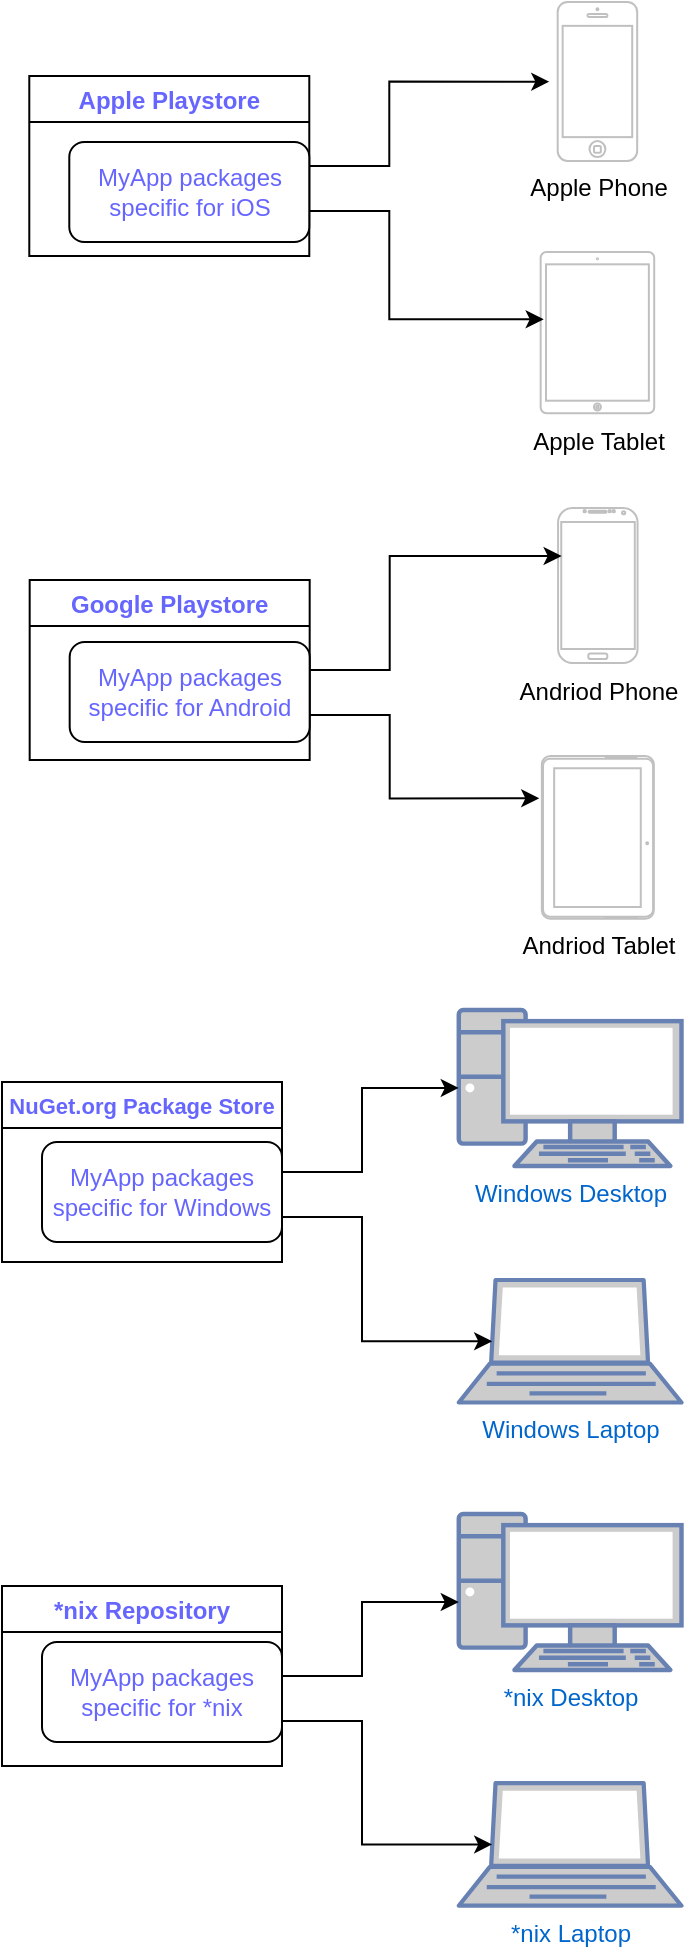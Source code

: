 <mxfile version="14.9.1" type="device"><diagram id="teJmAPoB3aXM04Av6eQQ" name="Page-1"><mxGraphModel dx="415" dy="252" grid="1" gridSize="10" guides="1" tooltips="1" connect="1" arrows="1" fold="1" page="1" pageScale="1" pageWidth="850" pageHeight="1100" math="0" shadow="0"><root><mxCell id="0"/><mxCell id="1" parent="0"/><mxCell id="I_i6SADSa7x2l3UD9XFl-42" style="edgeStyle=orthogonalEdgeStyle;rounded=0;orthogonalLoop=1;jettySize=auto;html=1;exitX=1;exitY=0.5;exitDx=0;exitDy=0;entryX=0.045;entryY=0.31;entryDx=0;entryDy=0;entryPerimeter=0;fontColor=#6666FF;" edge="1" parent="1"><mxGeometry relative="1" as="geometry"><Array as="points"><mxPoint x="500" y="697"/><mxPoint x="500" y="640"/></Array></mxGeometry></mxCell><mxCell id="I_i6SADSa7x2l3UD9XFl-52" value="" style="group" vertex="1" connectable="0" parent="1"><mxGeometry x="268.645" y="60" width="312.461" height="205.637" as="geometry"/></mxCell><object label="Apple Phone" Height="6" Width="3" id="I_i6SADSa7x2l3UD9XFl-4"><mxCell style="html=1;verticalLabelPosition=bottom;labelBackgroundColor=#ffffff;verticalAlign=top;shadow=0;dashed=0;strokeWidth=1;shape=mxgraph.ios7.misc.iphone;strokeColor=#c0c0c0;aspect=fixed;" parent="I_i6SADSa7x2l3UD9XFl-52" vertex="1"><mxGeometry x="264.196" width="39.748" height="79.496" as="geometry"/></mxCell></object><mxCell id="I_i6SADSa7x2l3UD9XFl-5" value="Apple Tablet" style="html=1;verticalLabelPosition=bottom;labelBackgroundColor=#ffffff;verticalAlign=top;shadow=0;dashed=0;strokeWidth=1;shape=mxgraph.ios7.misc.ipad10inch;strokeColor=#c0c0c0;aspect=fixed;" parent="I_i6SADSa7x2l3UD9XFl-52" vertex="1"><mxGeometry x="255.678" y="125" width="56.783" height="80.637" as="geometry"/></mxCell><mxCell id="I_i6SADSa7x2l3UD9XFl-36" style="edgeStyle=orthogonalEdgeStyle;rounded=0;orthogonalLoop=1;jettySize=auto;html=1;exitX=1;exitY=0.5;exitDx=0;exitDy=0;entryX=-0.106;entryY=0.501;entryDx=0;entryDy=0;entryPerimeter=0;fontColor=#6666FF;" edge="1" parent="I_i6SADSa7x2l3UD9XFl-52" source="I_i6SADSa7x2l3UD9XFl-28" target="I_i6SADSa7x2l3UD9XFl-4"><mxGeometry relative="1" as="geometry"><Array as="points"><mxPoint x="180" y="82"/><mxPoint x="180" y="40"/></Array></mxGeometry></mxCell><mxCell id="I_i6SADSa7x2l3UD9XFl-28" value="Apple Playstore" style="swimlane;fontColor=#6666FF;strokeWidth=1;" vertex="1" parent="I_i6SADSa7x2l3UD9XFl-52"><mxGeometry y="37" width="140" height="90" as="geometry"/></mxCell><mxCell id="I_i6SADSa7x2l3UD9XFl-29" value="MyApp packages specific for iOS" style="rounded=1;whiteSpace=wrap;html=1;fontColor=#6666FF;strokeWidth=1;" vertex="1" parent="I_i6SADSa7x2l3UD9XFl-28"><mxGeometry x="20" y="33" width="120" height="50" as="geometry"/></mxCell><mxCell id="I_i6SADSa7x2l3UD9XFl-39" style="edgeStyle=orthogonalEdgeStyle;rounded=0;orthogonalLoop=1;jettySize=auto;html=1;exitX=1;exitY=0.75;exitDx=0;exitDy=0;entryX=0.027;entryY=0.417;entryDx=0;entryDy=0;entryPerimeter=0;fontColor=#6666FF;" edge="1" parent="I_i6SADSa7x2l3UD9XFl-52" source="I_i6SADSa7x2l3UD9XFl-28" target="I_i6SADSa7x2l3UD9XFl-5"><mxGeometry relative="1" as="geometry"><mxPoint x="150" y="92" as="sourcePoint"/><mxPoint x="269.983" y="49.827" as="targetPoint"/><Array as="points"><mxPoint x="180" y="105"/><mxPoint x="180" y="159"/></Array></mxGeometry></mxCell><mxCell id="I_i6SADSa7x2l3UD9XFl-48" value="" style="group" vertex="1" connectable="0" parent="1"><mxGeometry x="255.0" y="816" width="339.752" height="195.86" as="geometry"/></mxCell><mxCell id="I_i6SADSa7x2l3UD9XFl-18" value="*nix&amp;nbsp;Desktop" style="fontColor=#0066CC;verticalAlign=top;verticalLabelPosition=bottom;labelPosition=center;align=center;html=1;outlineConnect=0;fillColor=#CCCCCC;strokeColor=#6881B3;gradientColor=none;gradientDirection=north;strokeWidth=2;shape=mxgraph.networks.pc;container=0;" parent="I_i6SADSa7x2l3UD9XFl-48" vertex="1"><mxGeometry x="228.388" width="111.364" height="77.955" as="geometry"/></mxCell><mxCell id="I_i6SADSa7x2l3UD9XFl-19" value="*nix Laptop" style="fontColor=#0066CC;verticalAlign=top;verticalLabelPosition=bottom;labelPosition=center;align=center;html=1;outlineConnect=0;fillColor=#CCCCCC;strokeColor=#6881B3;gradientColor=none;gradientDirection=north;strokeWidth=2;shape=mxgraph.networks.laptop;container=0;" parent="I_i6SADSa7x2l3UD9XFl-48" vertex="1"><mxGeometry x="228.388" y="134.61" width="111.364" height="61.25" as="geometry"/></mxCell><mxCell id="I_i6SADSa7x2l3UD9XFl-34" value="*nix Repository" style="swimlane;fontColor=#6666FF;strokeWidth=1;" vertex="1" parent="I_i6SADSa7x2l3UD9XFl-48"><mxGeometry y="36" width="140" height="90" as="geometry"/></mxCell><mxCell id="I_i6SADSa7x2l3UD9XFl-35" value="MyApp packages specific for *nix" style="rounded=1;whiteSpace=wrap;html=1;fontColor=#6666FF;strokeWidth=1;" vertex="1" parent="I_i6SADSa7x2l3UD9XFl-34"><mxGeometry x="20" y="28" width="120" height="50" as="geometry"/></mxCell><mxCell id="I_i6SADSa7x2l3UD9XFl-45" style="edgeStyle=orthogonalEdgeStyle;rounded=0;orthogonalLoop=1;jettySize=auto;html=1;fontColor=#6666FF;exitX=1;exitY=0.5;exitDx=0;exitDy=0;" edge="1" parent="I_i6SADSa7x2l3UD9XFl-48" source="I_i6SADSa7x2l3UD9XFl-34" target="I_i6SADSa7x2l3UD9XFl-18"><mxGeometry x="200" y="-211.98" as="geometry"><mxPoint x="150" y="82" as="sourcePoint"/><mxPoint x="238.388" y="43.998" as="targetPoint"/><Array as="points"><mxPoint x="180" y="81"/><mxPoint x="180" y="44"/></Array></mxGeometry></mxCell><mxCell id="I_i6SADSa7x2l3UD9XFl-47" style="edgeStyle=orthogonalEdgeStyle;rounded=0;orthogonalLoop=1;jettySize=auto;html=1;fontColor=#6666FF;exitX=1;exitY=0.75;exitDx=0;exitDy=0;entryX=0.15;entryY=0.5;entryDx=0;entryDy=0;entryPerimeter=0;" edge="1" parent="I_i6SADSa7x2l3UD9XFl-48" source="I_i6SADSa7x2l3UD9XFl-34" target="I_i6SADSa7x2l3UD9XFl-19"><mxGeometry x="200" y="-206.5" as="geometry"><mxPoint x="150" y="104" as="sourcePoint"/><mxPoint x="230" y="166" as="targetPoint"/><Array as="points"><mxPoint x="180" y="104"/><mxPoint x="180" y="165"/></Array></mxGeometry></mxCell><mxCell id="I_i6SADSa7x2l3UD9XFl-50" value="" style="group" vertex="1" connectable="0" parent="1"><mxGeometry x="255.0" y="564" width="339.752" height="196.25" as="geometry"/></mxCell><mxCell id="I_i6SADSa7x2l3UD9XFl-7" value="Windows Desktop" style="fontColor=#0066CC;verticalAlign=top;verticalLabelPosition=bottom;labelPosition=center;align=center;html=1;outlineConnect=0;fillColor=#CCCCCC;strokeColor=#6881B3;gradientColor=none;gradientDirection=north;strokeWidth=2;shape=mxgraph.networks.pc;container=0;" parent="I_i6SADSa7x2l3UD9XFl-50" vertex="1"><mxGeometry x="228.388" width="111.364" height="77.955" as="geometry"/></mxCell><mxCell id="I_i6SADSa7x2l3UD9XFl-8" value="Windows Laptop" style="fontColor=#0066CC;verticalAlign=top;verticalLabelPosition=bottom;labelPosition=center;align=center;html=1;outlineConnect=0;fillColor=#CCCCCC;strokeColor=#6881B3;gradientColor=none;gradientDirection=north;strokeWidth=2;shape=mxgraph.networks.laptop;container=0;" parent="I_i6SADSa7x2l3UD9XFl-50" vertex="1"><mxGeometry x="228.388" y="135" width="111.364" height="61.25" as="geometry"/></mxCell><mxCell id="I_i6SADSa7x2l3UD9XFl-30" value="NuGet.org Package Store" style="swimlane;fontColor=#6666FF;strokeWidth=1;fontSize=11;" vertex="1" parent="I_i6SADSa7x2l3UD9XFl-50"><mxGeometry y="36" width="140" height="90" as="geometry"/></mxCell><mxCell id="I_i6SADSa7x2l3UD9XFl-31" value="MyApp packages specific for Windows" style="rounded=1;whiteSpace=wrap;html=1;fontColor=#6666FF;strokeWidth=1;" vertex="1" parent="I_i6SADSa7x2l3UD9XFl-30"><mxGeometry x="20" y="30" width="120" height="50" as="geometry"/></mxCell><mxCell id="I_i6SADSa7x2l3UD9XFl-44" style="edgeStyle=orthogonalEdgeStyle;rounded=0;orthogonalLoop=1;jettySize=auto;html=1;entryX=0;entryY=0.5;entryDx=0;entryDy=0;entryPerimeter=0;fontColor=#6666FF;exitX=1;exitY=0.5;exitDx=0;exitDy=0;" edge="1" parent="I_i6SADSa7x2l3UD9XFl-50" source="I_i6SADSa7x2l3UD9XFl-30" target="I_i6SADSa7x2l3UD9XFl-7"><mxGeometry x="190" y="-217" as="geometry"><mxPoint x="150" y="76" as="sourcePoint"/><mxPoint x="275.984" y="-216.972" as="targetPoint"/><Array as="points"><mxPoint x="180" y="81"/><mxPoint x="180" y="39"/></Array></mxGeometry></mxCell><mxCell id="I_i6SADSa7x2l3UD9XFl-46" style="edgeStyle=orthogonalEdgeStyle;rounded=0;orthogonalLoop=1;jettySize=auto;html=1;fontColor=#6666FF;exitX=1;exitY=0.75;exitDx=0;exitDy=0;entryX=0.15;entryY=0.5;entryDx=0;entryDy=0;entryPerimeter=0;" edge="1" parent="I_i6SADSa7x2l3UD9XFl-50" source="I_i6SADSa7x2l3UD9XFl-30" target="I_i6SADSa7x2l3UD9XFl-8"><mxGeometry x="200" y="-207" as="geometry"><mxPoint x="150" y="91" as="sourcePoint"/><mxPoint x="210" y="166" as="targetPoint"/><Array as="points"><mxPoint x="180" y="104"/><mxPoint x="180" y="166"/></Array></mxGeometry></mxCell><mxCell id="I_i6SADSa7x2l3UD9XFl-51" value="" style="group" vertex="1" connectable="0" parent="1"><mxGeometry x="268.841" y="313" width="312.07" height="205.39" as="geometry"/></mxCell><mxCell id="I_i6SADSa7x2l3UD9XFl-3" value="Andriod Phone" style="verticalLabelPosition=bottom;verticalAlign=top;html=1;shadow=0;dashed=0;strokeWidth=1;shape=mxgraph.android.phone2;strokeColor=#c0c0c0;aspect=fixed;" parent="I_i6SADSa7x2l3UD9XFl-51" vertex="1"><mxGeometry x="264.196" width="39.748" height="77.508" as="geometry"/></mxCell><mxCell id="I_i6SADSa7x2l3UD9XFl-6" value="Andriod Tablet" style="verticalLabelPosition=bottom;verticalAlign=top;html=1;shadow=0;dashed=0;strokeWidth=1;shape=mxgraph.android.tab2;strokeColor=#c0c0c0;aspect=fixed;" parent="I_i6SADSa7x2l3UD9XFl-51" vertex="1"><mxGeometry x="256.07" y="124" width="56" height="81.39" as="geometry"/></mxCell><mxCell id="I_i6SADSa7x2l3UD9XFl-32" value="Google Playstore" style="swimlane;fontColor=#6666FF;strokeWidth=1;" vertex="1" parent="I_i6SADSa7x2l3UD9XFl-51"><mxGeometry y="36" width="140" height="90" as="geometry"/></mxCell><mxCell id="I_i6SADSa7x2l3UD9XFl-33" value="MyApp packages specific for Android" style="rounded=1;whiteSpace=wrap;html=1;fontColor=#6666FF;strokeWidth=1;" vertex="1" parent="I_i6SADSa7x2l3UD9XFl-32"><mxGeometry x="20" y="31" width="120" height="50" as="geometry"/></mxCell><mxCell id="I_i6SADSa7x2l3UD9XFl-37" style="edgeStyle=orthogonalEdgeStyle;rounded=0;orthogonalLoop=1;jettySize=auto;html=1;exitX=1;exitY=0.5;exitDx=0;exitDy=0;entryX=0.045;entryY=0.31;entryDx=0;entryDy=0;entryPerimeter=0;fontColor=#6666FF;" edge="1" parent="I_i6SADSa7x2l3UD9XFl-51" source="I_i6SADSa7x2l3UD9XFl-32" target="I_i6SADSa7x2l3UD9XFl-3"><mxGeometry x="180" y="24" as="geometry"><Array as="points"><mxPoint x="180" y="81"/><mxPoint x="180" y="24"/></Array></mxGeometry></mxCell><mxCell id="I_i6SADSa7x2l3UD9XFl-38" style="edgeStyle=orthogonalEdgeStyle;rounded=0;orthogonalLoop=1;jettySize=auto;html=1;exitX=1;exitY=0.75;exitDx=0;exitDy=0;entryX=-0.023;entryY=0.26;entryDx=0;entryDy=0;entryPerimeter=0;fontColor=#6666FF;" edge="1" parent="I_i6SADSa7x2l3UD9XFl-51" source="I_i6SADSa7x2l3UD9XFl-32" target="I_i6SADSa7x2l3UD9XFl-6"><mxGeometry x="180" y="24" as="geometry"><mxPoint x="150" y="91" as="sourcePoint"/><mxPoint x="275.984" y="34.028" as="targetPoint"/><Array as="points"><mxPoint x="180" y="104"/><mxPoint x="180" y="145"/></Array></mxGeometry></mxCell></root></mxGraphModel></diagram></mxfile>